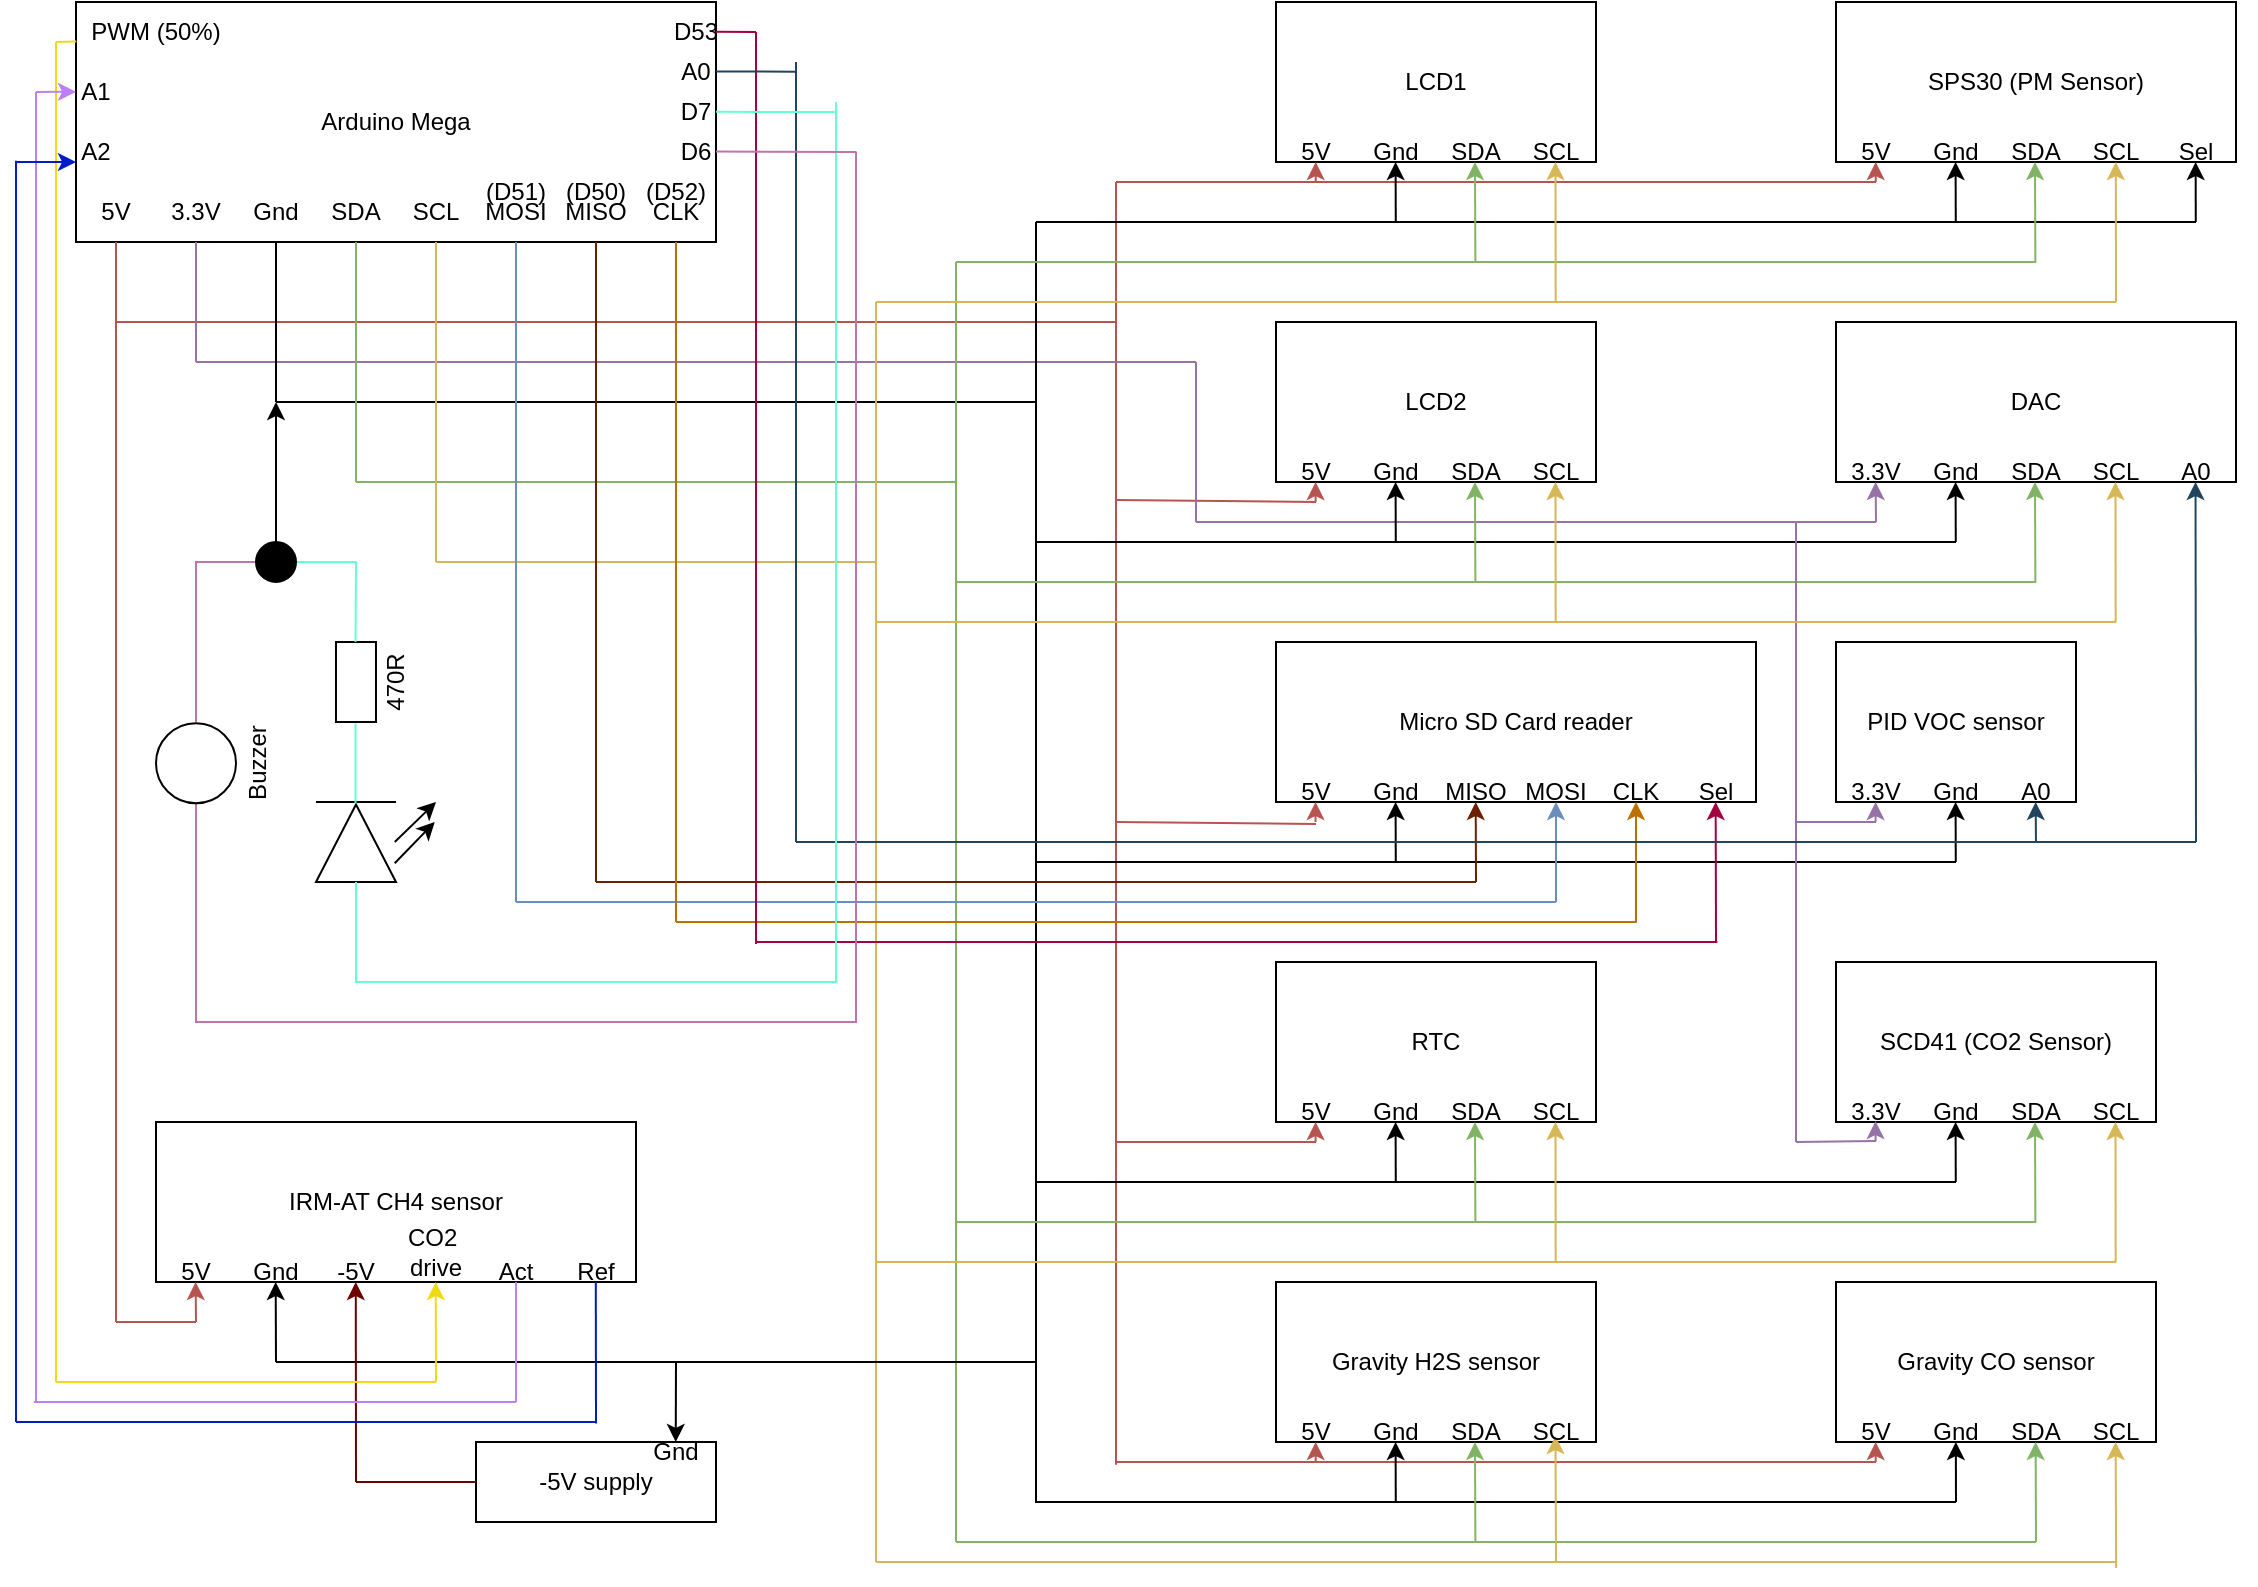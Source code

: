 <mxfile version="24.8.6">
  <diagram name="Page-1" id="-qjZHfZMnCRvgiAYc-aO">
    <mxGraphModel dx="1985" dy="1050" grid="1" gridSize="10" guides="1" tooltips="1" connect="1" arrows="1" fold="1" page="1" pageScale="1" pageWidth="1169" pageHeight="827" math="0" shadow="0">
      <root>
        <mxCell id="0" />
        <mxCell id="1" parent="0" />
        <mxCell id="gRiZysT--JvQKF4aJ3n7-1" value="Arduino Mega" style="rounded=0;whiteSpace=wrap;html=1;" parent="1" vertex="1">
          <mxGeometry x="40" y="40" width="320" height="120" as="geometry" />
        </mxCell>
        <mxCell id="gRiZysT--JvQKF4aJ3n7-2" value="5V" style="text;html=1;align=center;verticalAlign=middle;whiteSpace=wrap;rounded=0;" parent="1" vertex="1">
          <mxGeometry x="30" y="130" width="60" height="30" as="geometry" />
        </mxCell>
        <mxCell id="gRiZysT--JvQKF4aJ3n7-3" value="3.3V" style="text;html=1;align=center;verticalAlign=middle;whiteSpace=wrap;rounded=0;" parent="1" vertex="1">
          <mxGeometry x="70" y="130" width="60" height="30" as="geometry" />
        </mxCell>
        <mxCell id="gRiZysT--JvQKF4aJ3n7-4" value="Gnd" style="text;html=1;align=center;verticalAlign=middle;whiteSpace=wrap;rounded=0;" parent="1" vertex="1">
          <mxGeometry x="110" y="130" width="60" height="30" as="geometry" />
        </mxCell>
        <mxCell id="gRiZysT--JvQKF4aJ3n7-5" value="SDA" style="text;html=1;align=center;verticalAlign=middle;whiteSpace=wrap;rounded=0;" parent="1" vertex="1">
          <mxGeometry x="150" y="130" width="60" height="30" as="geometry" />
        </mxCell>
        <mxCell id="gRiZysT--JvQKF4aJ3n7-6" value="SCL" style="text;html=1;align=center;verticalAlign=middle;whiteSpace=wrap;rounded=0;" parent="1" vertex="1">
          <mxGeometry x="190" y="130" width="60" height="30" as="geometry" />
        </mxCell>
        <mxCell id="gRiZysT--JvQKF4aJ3n7-7" value="MOSI" style="text;html=1;align=center;verticalAlign=middle;whiteSpace=wrap;rounded=0;" parent="1" vertex="1">
          <mxGeometry x="230" y="130" width="60" height="30" as="geometry" />
        </mxCell>
        <mxCell id="gRiZysT--JvQKF4aJ3n7-8" value="MISO" style="text;html=1;align=center;verticalAlign=middle;whiteSpace=wrap;rounded=0;" parent="1" vertex="1">
          <mxGeometry x="270" y="130" width="60" height="30" as="geometry" />
        </mxCell>
        <mxCell id="gRiZysT--JvQKF4aJ3n7-9" value="CLK" style="text;html=1;align=center;verticalAlign=middle;whiteSpace=wrap;rounded=0;" parent="1" vertex="1">
          <mxGeometry x="310" y="130" width="60" height="30" as="geometry" />
        </mxCell>
        <mxCell id="gRiZysT--JvQKF4aJ3n7-10" value="D53" style="text;html=1;align=center;verticalAlign=middle;whiteSpace=wrap;rounded=0;" parent="1" vertex="1">
          <mxGeometry x="320" y="40" width="60" height="30" as="geometry" />
        </mxCell>
        <mxCell id="gRiZysT--JvQKF4aJ3n7-11" value="A0" style="text;html=1;align=center;verticalAlign=middle;whiteSpace=wrap;rounded=0;" parent="1" vertex="1">
          <mxGeometry x="320" y="60" width="60" height="30" as="geometry" />
        </mxCell>
        <mxCell id="gRiZysT--JvQKF4aJ3n7-12" value="SPS30 (PM Sensor)" style="rounded=0;whiteSpace=wrap;html=1;" parent="1" vertex="1">
          <mxGeometry x="920" y="40" width="200" height="80" as="geometry" />
        </mxCell>
        <mxCell id="gRiZysT--JvQKF4aJ3n7-13" value="LCD1" style="rounded=0;whiteSpace=wrap;html=1;" parent="1" vertex="1">
          <mxGeometry x="640" y="40" width="160" height="80" as="geometry" />
        </mxCell>
        <mxCell id="gRiZysT--JvQKF4aJ3n7-14" value="LCD2" style="rounded=0;whiteSpace=wrap;html=1;" parent="1" vertex="1">
          <mxGeometry x="640" y="200" width="160" height="80" as="geometry" />
        </mxCell>
        <mxCell id="gRiZysT--JvQKF4aJ3n7-15" value="SCD41 (CO2 Sensor)" style="rounded=0;whiteSpace=wrap;html=1;" parent="1" vertex="1">
          <mxGeometry x="920" y="520" width="160" height="80" as="geometry" />
        </mxCell>
        <mxCell id="gRiZysT--JvQKF4aJ3n7-16" value="RTC" style="rounded=0;whiteSpace=wrap;html=1;" parent="1" vertex="1">
          <mxGeometry x="640" y="520" width="160" height="80" as="geometry" />
        </mxCell>
        <mxCell id="gRiZysT--JvQKF4aJ3n7-17" value="DAC" style="rounded=0;whiteSpace=wrap;html=1;" parent="1" vertex="1">
          <mxGeometry x="920" y="200" width="200" height="80" as="geometry" />
        </mxCell>
        <mxCell id="gRiZysT--JvQKF4aJ3n7-18" value="PID VOC sensor" style="rounded=0;whiteSpace=wrap;html=1;" parent="1" vertex="1">
          <mxGeometry x="920" y="360" width="120" height="80" as="geometry" />
        </mxCell>
        <mxCell id="gRiZysT--JvQKF4aJ3n7-19" value="Gravity CO sensor" style="rounded=0;whiteSpace=wrap;html=1;" parent="1" vertex="1">
          <mxGeometry x="920" y="680" width="160" height="80" as="geometry" />
        </mxCell>
        <mxCell id="gRiZysT--JvQKF4aJ3n7-20" value="Gravity H2S sensor" style="rounded=0;whiteSpace=wrap;html=1;" parent="1" vertex="1">
          <mxGeometry x="640" y="680" width="160" height="80" as="geometry" />
        </mxCell>
        <mxCell id="gRiZysT--JvQKF4aJ3n7-21" value="Micro SD Card reader" style="rounded=0;whiteSpace=wrap;html=1;" parent="1" vertex="1">
          <mxGeometry x="640" y="360" width="240" height="80" as="geometry" />
        </mxCell>
        <mxCell id="gRiZysT--JvQKF4aJ3n7-22" value="5V" style="text;html=1;align=center;verticalAlign=middle;whiteSpace=wrap;rounded=0;" parent="1" vertex="1">
          <mxGeometry x="630" y="100" width="60" height="30" as="geometry" />
        </mxCell>
        <mxCell id="gRiZysT--JvQKF4aJ3n7-23" value="Gnd" style="text;html=1;align=center;verticalAlign=middle;whiteSpace=wrap;rounded=0;" parent="1" vertex="1">
          <mxGeometry x="670" y="100" width="60" height="30" as="geometry" />
        </mxCell>
        <mxCell id="gRiZysT--JvQKF4aJ3n7-24" value="SDA" style="text;html=1;align=center;verticalAlign=middle;whiteSpace=wrap;rounded=0;" parent="1" vertex="1">
          <mxGeometry x="710" y="100" width="60" height="30" as="geometry" />
        </mxCell>
        <mxCell id="gRiZysT--JvQKF4aJ3n7-25" value="SCL" style="text;html=1;align=center;verticalAlign=middle;whiteSpace=wrap;rounded=0;" parent="1" vertex="1">
          <mxGeometry x="750" y="100" width="60" height="30" as="geometry" />
        </mxCell>
        <mxCell id="gRiZysT--JvQKF4aJ3n7-26" value="5V" style="text;html=1;align=center;verticalAlign=middle;whiteSpace=wrap;rounded=0;" parent="1" vertex="1">
          <mxGeometry x="630" y="260" width="60" height="30" as="geometry" />
        </mxCell>
        <mxCell id="gRiZysT--JvQKF4aJ3n7-27" value="Gnd" style="text;html=1;align=center;verticalAlign=middle;whiteSpace=wrap;rounded=0;" parent="1" vertex="1">
          <mxGeometry x="670" y="260" width="60" height="30" as="geometry" />
        </mxCell>
        <mxCell id="gRiZysT--JvQKF4aJ3n7-28" value="SDA" style="text;html=1;align=center;verticalAlign=middle;whiteSpace=wrap;rounded=0;" parent="1" vertex="1">
          <mxGeometry x="710" y="260" width="60" height="30" as="geometry" />
        </mxCell>
        <mxCell id="gRiZysT--JvQKF4aJ3n7-29" value="SCL" style="text;html=1;align=center;verticalAlign=middle;whiteSpace=wrap;rounded=0;" parent="1" vertex="1">
          <mxGeometry x="750" y="260" width="60" height="30" as="geometry" />
        </mxCell>
        <mxCell id="gRiZysT--JvQKF4aJ3n7-30" value="5V" style="text;html=1;align=center;verticalAlign=middle;whiteSpace=wrap;rounded=0;" parent="1" vertex="1">
          <mxGeometry x="630" y="420" width="60" height="30" as="geometry" />
        </mxCell>
        <mxCell id="gRiZysT--JvQKF4aJ3n7-31" value="Gnd" style="text;html=1;align=center;verticalAlign=middle;whiteSpace=wrap;rounded=0;" parent="1" vertex="1">
          <mxGeometry x="670" y="420" width="60" height="30" as="geometry" />
        </mxCell>
        <mxCell id="gRiZysT--JvQKF4aJ3n7-34" value="5V" style="text;html=1;align=center;verticalAlign=middle;whiteSpace=wrap;rounded=0;" parent="1" vertex="1">
          <mxGeometry x="630" y="580" width="60" height="30" as="geometry" />
        </mxCell>
        <mxCell id="gRiZysT--JvQKF4aJ3n7-35" value="Gnd" style="text;html=1;align=center;verticalAlign=middle;whiteSpace=wrap;rounded=0;" parent="1" vertex="1">
          <mxGeometry x="670" y="580" width="60" height="30" as="geometry" />
        </mxCell>
        <mxCell id="gRiZysT--JvQKF4aJ3n7-36" value="SDA" style="text;html=1;align=center;verticalAlign=middle;whiteSpace=wrap;rounded=0;" parent="1" vertex="1">
          <mxGeometry x="710" y="580" width="60" height="30" as="geometry" />
        </mxCell>
        <mxCell id="gRiZysT--JvQKF4aJ3n7-37" value="SCL" style="text;html=1;align=center;verticalAlign=middle;whiteSpace=wrap;rounded=0;" parent="1" vertex="1">
          <mxGeometry x="750" y="580" width="60" height="30" as="geometry" />
        </mxCell>
        <mxCell id="gRiZysT--JvQKF4aJ3n7-38" value="5V" style="text;html=1;align=center;verticalAlign=middle;whiteSpace=wrap;rounded=0;" parent="1" vertex="1">
          <mxGeometry x="630" y="740" width="60" height="30" as="geometry" />
        </mxCell>
        <mxCell id="gRiZysT--JvQKF4aJ3n7-39" value="Gnd" style="text;html=1;align=center;verticalAlign=middle;whiteSpace=wrap;rounded=0;" parent="1" vertex="1">
          <mxGeometry x="670" y="740" width="60" height="30" as="geometry" />
        </mxCell>
        <mxCell id="gRiZysT--JvQKF4aJ3n7-40" value="MISO" style="text;html=1;align=center;verticalAlign=middle;whiteSpace=wrap;rounded=0;" parent="1" vertex="1">
          <mxGeometry x="710" y="420" width="60" height="30" as="geometry" />
        </mxCell>
        <mxCell id="gRiZysT--JvQKF4aJ3n7-41" value="MOSI" style="text;html=1;align=center;verticalAlign=middle;whiteSpace=wrap;rounded=0;" parent="1" vertex="1">
          <mxGeometry x="750" y="420" width="60" height="30" as="geometry" />
        </mxCell>
        <mxCell id="gRiZysT--JvQKF4aJ3n7-42" value="5V" style="text;html=1;align=center;verticalAlign=middle;whiteSpace=wrap;rounded=0;" parent="1" vertex="1">
          <mxGeometry x="910" y="740" width="60" height="30" as="geometry" />
        </mxCell>
        <mxCell id="gRiZysT--JvQKF4aJ3n7-43" value="Gnd" style="text;html=1;align=center;verticalAlign=middle;whiteSpace=wrap;rounded=0;" parent="1" vertex="1">
          <mxGeometry x="950" y="740" width="60" height="30" as="geometry" />
        </mxCell>
        <mxCell id="gRiZysT--JvQKF4aJ3n7-44" value="SDA" style="text;html=1;align=center;verticalAlign=middle;whiteSpace=wrap;rounded=0;" parent="1" vertex="1">
          <mxGeometry x="990" y="740" width="60" height="30" as="geometry" />
        </mxCell>
        <mxCell id="gRiZysT--JvQKF4aJ3n7-45" value="SCL" style="text;html=1;align=center;verticalAlign=middle;whiteSpace=wrap;rounded=0;" parent="1" vertex="1">
          <mxGeometry x="1030" y="740" width="60" height="30" as="geometry" />
        </mxCell>
        <mxCell id="gRiZysT--JvQKF4aJ3n7-46" value="3.3V" style="text;html=1;align=center;verticalAlign=middle;whiteSpace=wrap;rounded=0;" parent="1" vertex="1">
          <mxGeometry x="910" y="580" width="60" height="30" as="geometry" />
        </mxCell>
        <mxCell id="gRiZysT--JvQKF4aJ3n7-47" value="Gnd" style="text;html=1;align=center;verticalAlign=middle;whiteSpace=wrap;rounded=0;" parent="1" vertex="1">
          <mxGeometry x="950" y="580" width="60" height="30" as="geometry" />
        </mxCell>
        <mxCell id="gRiZysT--JvQKF4aJ3n7-48" value="SDA" style="text;html=1;align=center;verticalAlign=middle;whiteSpace=wrap;rounded=0;" parent="1" vertex="1">
          <mxGeometry x="990" y="580" width="60" height="30" as="geometry" />
        </mxCell>
        <mxCell id="gRiZysT--JvQKF4aJ3n7-49" value="SCL" style="text;html=1;align=center;verticalAlign=middle;whiteSpace=wrap;rounded=0;" parent="1" vertex="1">
          <mxGeometry x="1030" y="580" width="60" height="30" as="geometry" />
        </mxCell>
        <mxCell id="gRiZysT--JvQKF4aJ3n7-50" value="3.3V" style="text;html=1;align=center;verticalAlign=middle;whiteSpace=wrap;rounded=0;" parent="1" vertex="1">
          <mxGeometry x="910" y="260" width="60" height="30" as="geometry" />
        </mxCell>
        <mxCell id="gRiZysT--JvQKF4aJ3n7-51" value="Gnd" style="text;html=1;align=center;verticalAlign=middle;whiteSpace=wrap;rounded=0;" parent="1" vertex="1">
          <mxGeometry x="950" y="260" width="60" height="30" as="geometry" />
        </mxCell>
        <mxCell id="gRiZysT--JvQKF4aJ3n7-52" value="SDA" style="text;html=1;align=center;verticalAlign=middle;whiteSpace=wrap;rounded=0;" parent="1" vertex="1">
          <mxGeometry x="990" y="260" width="60" height="30" as="geometry" />
        </mxCell>
        <mxCell id="gRiZysT--JvQKF4aJ3n7-53" value="SCL" style="text;html=1;align=center;verticalAlign=middle;whiteSpace=wrap;rounded=0;" parent="1" vertex="1">
          <mxGeometry x="1030" y="260" width="60" height="30" as="geometry" />
        </mxCell>
        <mxCell id="gRiZysT--JvQKF4aJ3n7-54" value="5V" style="text;html=1;align=center;verticalAlign=middle;whiteSpace=wrap;rounded=0;" parent="1" vertex="1">
          <mxGeometry x="910" y="100" width="60" height="30" as="geometry" />
        </mxCell>
        <mxCell id="gRiZysT--JvQKF4aJ3n7-55" value="Gnd" style="text;html=1;align=center;verticalAlign=middle;whiteSpace=wrap;rounded=0;" parent="1" vertex="1">
          <mxGeometry x="950" y="100" width="60" height="30" as="geometry" />
        </mxCell>
        <mxCell id="gRiZysT--JvQKF4aJ3n7-56" value="SDA" style="text;html=1;align=center;verticalAlign=middle;whiteSpace=wrap;rounded=0;" parent="1" vertex="1">
          <mxGeometry x="990" y="100" width="60" height="30" as="geometry" />
        </mxCell>
        <mxCell id="gRiZysT--JvQKF4aJ3n7-57" value="SCL" style="text;html=1;align=center;verticalAlign=middle;whiteSpace=wrap;rounded=0;" parent="1" vertex="1">
          <mxGeometry x="1030" y="100" width="60" height="30" as="geometry" />
        </mxCell>
        <mxCell id="gRiZysT--JvQKF4aJ3n7-58" value="A0" style="text;html=1;align=center;verticalAlign=middle;whiteSpace=wrap;rounded=0;" parent="1" vertex="1">
          <mxGeometry x="1070" y="260" width="60" height="30" as="geometry" />
        </mxCell>
        <mxCell id="gRiZysT--JvQKF4aJ3n7-59" value="3.3V&lt;span style=&quot;color: rgba(0, 0, 0, 0); font-family: monospace; font-size: 0px; text-align: start; text-wrap-mode: nowrap;&quot;&gt;%3CmxGraphModel%3E%3Croot%3E%3CmxCell%20id%3D%220%22%2F%3E%3CmxCell%20id%3D%221%22%20parent%3D%220%22%2F%3E%3CmxCell%20id%3D%222%22%20value%3D%22A0%22%20style%3D%22text%3Bhtml%3D1%3Balign%3Dcenter%3BverticalAlign%3Dmiddle%3BwhiteSpace%3Dwrap%3Brounded%3D0%3B%22%20vertex%3D%221%22%20parent%3D%221%22%3E%3CmxGeometry%20x%3D%22320%22%20y%3D%2280%22%20width%3D%2260%22%20height%3D%2230%22%20as%3D%22geometry%22%2F%3E%3C%2FmxCell%3E%3C%2Froot%3E%3C%2FmxGraphModel%3E&lt;/span&gt;" style="text;html=1;align=center;verticalAlign=middle;whiteSpace=wrap;rounded=0;" parent="1" vertex="1">
          <mxGeometry x="910" y="420" width="60" height="30" as="geometry" />
        </mxCell>
        <mxCell id="gRiZysT--JvQKF4aJ3n7-60" value="Gnd" style="text;html=1;align=center;verticalAlign=middle;whiteSpace=wrap;rounded=0;" parent="1" vertex="1">
          <mxGeometry x="950" y="420" width="60" height="30" as="geometry" />
        </mxCell>
        <mxCell id="gRiZysT--JvQKF4aJ3n7-61" value="A0" style="text;html=1;align=center;verticalAlign=middle;whiteSpace=wrap;rounded=0;" parent="1" vertex="1">
          <mxGeometry x="990" y="420" width="60" height="30" as="geometry" />
        </mxCell>
        <mxCell id="gRiZysT--JvQKF4aJ3n7-63" value="" style="endArrow=none;html=1;rounded=0;entryX=0.5;entryY=1;entryDx=0;entryDy=0;fillColor=#f8cecc;strokeColor=#b85450;" parent="1" target="gRiZysT--JvQKF4aJ3n7-2" edge="1">
          <mxGeometry width="50" height="50" relative="1" as="geometry">
            <mxPoint x="60" y="700" as="sourcePoint" />
            <mxPoint x="370" y="160" as="targetPoint" />
          </mxGeometry>
        </mxCell>
        <mxCell id="gRiZysT--JvQKF4aJ3n7-64" value="" style="endArrow=none;html=1;rounded=0;fillColor=#f8cecc;strokeColor=#b85450;" parent="1" edge="1">
          <mxGeometry width="50" height="50" relative="1" as="geometry">
            <mxPoint x="60" y="200" as="sourcePoint" />
            <mxPoint x="560" y="200" as="targetPoint" />
          </mxGeometry>
        </mxCell>
        <mxCell id="gRiZysT--JvQKF4aJ3n7-67" value="" style="endArrow=none;html=1;rounded=0;fillColor=#f8cecc;strokeColor=#b85450;" parent="1" edge="1">
          <mxGeometry width="50" height="50" relative="1" as="geometry">
            <mxPoint x="560" y="771.333" as="sourcePoint" />
            <mxPoint x="560" y="130" as="targetPoint" />
          </mxGeometry>
        </mxCell>
        <mxCell id="gRiZysT--JvQKF4aJ3n7-68" value="" style="endArrow=none;html=1;rounded=0;entryX=0.5;entryY=1;entryDx=0;entryDy=0;fillColor=#f8cecc;strokeColor=#b85450;" parent="1" target="gRiZysT--JvQKF4aJ3n7-54" edge="1">
          <mxGeometry width="50" height="50" relative="1" as="geometry">
            <mxPoint x="560" y="130" as="sourcePoint" />
            <mxPoint x="820" y="50" as="targetPoint" />
          </mxGeometry>
        </mxCell>
        <mxCell id="gRiZysT--JvQKF4aJ3n7-69" value="" style="endArrow=classic;html=1;rounded=0;fillColor=#f8cecc;strokeColor=#b85450;" parent="1" edge="1">
          <mxGeometry width="50" height="50" relative="1" as="geometry">
            <mxPoint x="659.86" y="130" as="sourcePoint" />
            <mxPoint x="659.86" y="120" as="targetPoint" />
          </mxGeometry>
        </mxCell>
        <mxCell id="gRiZysT--JvQKF4aJ3n7-70" value="" style="endArrow=classic;html=1;rounded=0;fillColor=#f8cecc;strokeColor=#b85450;" parent="1" edge="1">
          <mxGeometry width="50" height="50" relative="1" as="geometry">
            <mxPoint x="939.86" y="130" as="sourcePoint" />
            <mxPoint x="939.86" y="120" as="targetPoint" />
          </mxGeometry>
        </mxCell>
        <mxCell id="gRiZysT--JvQKF4aJ3n7-71" value="" style="endArrow=none;html=1;rounded=0;entryX=0.5;entryY=1;entryDx=0;entryDy=0;fillColor=#f8cecc;strokeColor=#b85450;" parent="1" target="gRiZysT--JvQKF4aJ3n7-26" edge="1">
          <mxGeometry width="50" height="50" relative="1" as="geometry">
            <mxPoint x="560" y="289" as="sourcePoint" />
            <mxPoint x="940" y="289" as="targetPoint" />
          </mxGeometry>
        </mxCell>
        <mxCell id="gRiZysT--JvQKF4aJ3n7-73" value="" style="endArrow=none;html=1;rounded=0;fillColor=#f8cecc;strokeColor=#b85450;" parent="1" edge="1">
          <mxGeometry width="50" height="50" relative="1" as="geometry">
            <mxPoint x="560" y="610" as="sourcePoint" />
            <mxPoint x="660" y="610" as="targetPoint" />
          </mxGeometry>
        </mxCell>
        <mxCell id="gRiZysT--JvQKF4aJ3n7-74" value="" style="endArrow=none;html=1;rounded=0;entryX=0.5;entryY=1;entryDx=0;entryDy=0;fillColor=#f8cecc;strokeColor=#b85450;" parent="1" edge="1">
          <mxGeometry width="50" height="50" relative="1" as="geometry">
            <mxPoint x="560" y="770" as="sourcePoint" />
            <mxPoint x="940" y="770" as="targetPoint" />
          </mxGeometry>
        </mxCell>
        <mxCell id="gRiZysT--JvQKF4aJ3n7-75" value="" style="endArrow=classic;html=1;rounded=0;fillColor=#f8cecc;strokeColor=#b85450;" parent="1" edge="1">
          <mxGeometry width="50" height="50" relative="1" as="geometry">
            <mxPoint x="659.8" y="290" as="sourcePoint" />
            <mxPoint x="659.8" y="280" as="targetPoint" />
          </mxGeometry>
        </mxCell>
        <mxCell id="gRiZysT--JvQKF4aJ3n7-78" value="" style="endArrow=classic;html=1;rounded=0;fillColor=#f8cecc;strokeColor=#b85450;" parent="1" edge="1">
          <mxGeometry width="50" height="50" relative="1" as="geometry">
            <mxPoint x="659.8" y="610" as="sourcePoint" />
            <mxPoint x="659.8" y="600" as="targetPoint" />
          </mxGeometry>
        </mxCell>
        <mxCell id="gRiZysT--JvQKF4aJ3n7-79" value="" style="endArrow=classic;html=1;rounded=0;fillColor=#f8cecc;strokeColor=#b85450;" parent="1" edge="1">
          <mxGeometry width="50" height="50" relative="1" as="geometry">
            <mxPoint x="659.83" y="770" as="sourcePoint" />
            <mxPoint x="659.83" y="760" as="targetPoint" />
          </mxGeometry>
        </mxCell>
        <mxCell id="gRiZysT--JvQKF4aJ3n7-80" value="" style="endArrow=classic;html=1;rounded=0;fillColor=#f8cecc;strokeColor=#b85450;" parent="1" edge="1">
          <mxGeometry width="50" height="50" relative="1" as="geometry">
            <mxPoint x="939.83" y="770" as="sourcePoint" />
            <mxPoint x="939.83" y="760" as="targetPoint" />
          </mxGeometry>
        </mxCell>
        <mxCell id="gRiZysT--JvQKF4aJ3n7-81" value="" style="endArrow=none;html=1;rounded=0;entryX=0.5;entryY=1;entryDx=0;entryDy=0;fillColor=#e1d5e7;strokeColor=#9673a6;" parent="1" target="gRiZysT--JvQKF4aJ3n7-3" edge="1">
          <mxGeometry width="50" height="50" relative="1" as="geometry">
            <mxPoint x="100" y="220" as="sourcePoint" />
            <mxPoint x="260" y="130" as="targetPoint" />
          </mxGeometry>
        </mxCell>
        <mxCell id="gRiZysT--JvQKF4aJ3n7-82" value="" style="endArrow=none;html=1;rounded=0;fillColor=#e1d5e7;strokeColor=#9673a6;" parent="1" edge="1">
          <mxGeometry width="50" height="50" relative="1" as="geometry">
            <mxPoint x="100" y="220" as="sourcePoint" />
            <mxPoint x="600" y="220" as="targetPoint" />
          </mxGeometry>
        </mxCell>
        <mxCell id="gRiZysT--JvQKF4aJ3n7-83" value="" style="endArrow=none;html=1;rounded=0;fillColor=#e1d5e7;strokeColor=#9673a6;" parent="1" edge="1">
          <mxGeometry width="50" height="50" relative="1" as="geometry">
            <mxPoint x="600" y="300" as="sourcePoint" />
            <mxPoint x="600" y="220" as="targetPoint" />
          </mxGeometry>
        </mxCell>
        <mxCell id="gRiZysT--JvQKF4aJ3n7-84" value="" style="endArrow=none;html=1;rounded=0;entryX=0.5;entryY=1;entryDx=0;entryDy=0;fillColor=#e1d5e7;strokeColor=#9673a6;" parent="1" edge="1">
          <mxGeometry width="50" height="50" relative="1" as="geometry">
            <mxPoint x="600" y="300" as="sourcePoint" />
            <mxPoint x="940" y="300" as="targetPoint" />
          </mxGeometry>
        </mxCell>
        <mxCell id="gRiZysT--JvQKF4aJ3n7-85" value="" style="endArrow=none;html=1;rounded=0;entryX=0.5;entryY=1;entryDx=0;entryDy=0;fillColor=#e1d5e7;strokeColor=#9673a6;" parent="1" edge="1">
          <mxGeometry width="50" height="50" relative="1" as="geometry">
            <mxPoint x="900" y="450" as="sourcePoint" />
            <mxPoint x="940" y="450" as="targetPoint" />
          </mxGeometry>
        </mxCell>
        <mxCell id="gRiZysT--JvQKF4aJ3n7-86" value="" style="endArrow=classic;html=1;rounded=0;fillColor=#e1d5e7;strokeColor=#9673a6;" parent="1" edge="1">
          <mxGeometry width="50" height="50" relative="1" as="geometry">
            <mxPoint x="940" y="300" as="sourcePoint" />
            <mxPoint x="939.8" y="280" as="targetPoint" />
          </mxGeometry>
        </mxCell>
        <mxCell id="gRiZysT--JvQKF4aJ3n7-87" value="" style="endArrow=classic;html=1;rounded=0;fillColor=#e1d5e7;strokeColor=#9673a6;" parent="1" edge="1">
          <mxGeometry width="50" height="50" relative="1" as="geometry">
            <mxPoint x="939.79" y="450" as="sourcePoint" />
            <mxPoint x="939.79" y="440" as="targetPoint" />
          </mxGeometry>
        </mxCell>
        <mxCell id="gRiZysT--JvQKF4aJ3n7-89" value="" style="endArrow=none;html=1;rounded=0;entryX=0.5;entryY=1;entryDx=0;entryDy=0;" parent="1" target="gRiZysT--JvQKF4aJ3n7-4" edge="1">
          <mxGeometry width="50" height="50" relative="1" as="geometry">
            <mxPoint x="140" y="240" as="sourcePoint" />
            <mxPoint x="210" y="150" as="targetPoint" />
          </mxGeometry>
        </mxCell>
        <mxCell id="gRiZysT--JvQKF4aJ3n7-90" value="" style="endArrow=none;html=1;rounded=0;" parent="1" edge="1">
          <mxGeometry width="50" height="50" relative="1" as="geometry">
            <mxPoint x="140" y="240" as="sourcePoint" />
            <mxPoint x="520" y="240" as="targetPoint" />
          </mxGeometry>
        </mxCell>
        <mxCell id="gRiZysT--JvQKF4aJ3n7-91" value="" style="endArrow=none;html=1;rounded=0;" parent="1" edge="1">
          <mxGeometry width="50" height="50" relative="1" as="geometry">
            <mxPoint x="520" y="790.513" as="sourcePoint" />
            <mxPoint x="520" y="150" as="targetPoint" />
          </mxGeometry>
        </mxCell>
        <mxCell id="gRiZysT--JvQKF4aJ3n7-92" value="" style="endArrow=none;html=1;rounded=0;" parent="1" edge="1">
          <mxGeometry width="50" height="50" relative="1" as="geometry">
            <mxPoint x="520" y="150" as="sourcePoint" />
            <mxPoint x="1100" y="150" as="targetPoint" />
          </mxGeometry>
        </mxCell>
        <mxCell id="gRiZysT--JvQKF4aJ3n7-93" value="" style="endArrow=none;html=1;rounded=0;" parent="1" edge="1">
          <mxGeometry width="50" height="50" relative="1" as="geometry">
            <mxPoint x="520" y="310" as="sourcePoint" />
            <mxPoint x="980" y="310" as="targetPoint" />
          </mxGeometry>
        </mxCell>
        <mxCell id="gRiZysT--JvQKF4aJ3n7-94" value="" style="endArrow=none;html=1;rounded=0;" parent="1" edge="1">
          <mxGeometry width="50" height="50" relative="1" as="geometry">
            <mxPoint x="520" y="470" as="sourcePoint" />
            <mxPoint x="980" y="470" as="targetPoint" />
          </mxGeometry>
        </mxCell>
        <mxCell id="gRiZysT--JvQKF4aJ3n7-95" value="" style="endArrow=none;html=1;rounded=0;" parent="1" edge="1">
          <mxGeometry width="50" height="50" relative="1" as="geometry">
            <mxPoint x="520" y="630" as="sourcePoint" />
            <mxPoint x="980" y="630" as="targetPoint" />
          </mxGeometry>
        </mxCell>
        <mxCell id="gRiZysT--JvQKF4aJ3n7-96" value="" style="endArrow=none;html=1;rounded=0;" parent="1" edge="1">
          <mxGeometry width="50" height="50" relative="1" as="geometry">
            <mxPoint x="520" y="790" as="sourcePoint" />
            <mxPoint x="980" y="790" as="targetPoint" />
          </mxGeometry>
        </mxCell>
        <mxCell id="gRiZysT--JvQKF4aJ3n7-98" value="" style="endArrow=classic;html=1;rounded=0;" parent="1" edge="1">
          <mxGeometry width="50" height="50" relative="1" as="geometry">
            <mxPoint x="980" y="790" as="sourcePoint" />
            <mxPoint x="979.92" y="760" as="targetPoint" />
          </mxGeometry>
        </mxCell>
        <mxCell id="gRiZysT--JvQKF4aJ3n7-99" value="" style="endArrow=classic;html=1;rounded=0;" parent="1" edge="1">
          <mxGeometry width="50" height="50" relative="1" as="geometry">
            <mxPoint x="699.88" y="790" as="sourcePoint" />
            <mxPoint x="699.8" y="760" as="targetPoint" />
          </mxGeometry>
        </mxCell>
        <mxCell id="gRiZysT--JvQKF4aJ3n7-100" value="" style="endArrow=classic;html=1;rounded=0;" parent="1" edge="1">
          <mxGeometry width="50" height="50" relative="1" as="geometry">
            <mxPoint x="699.88" y="630" as="sourcePoint" />
            <mxPoint x="699.8" y="600" as="targetPoint" />
          </mxGeometry>
        </mxCell>
        <mxCell id="gRiZysT--JvQKF4aJ3n7-101" value="" style="endArrow=classic;html=1;rounded=0;" parent="1" edge="1">
          <mxGeometry width="50" height="50" relative="1" as="geometry">
            <mxPoint x="979.88" y="630" as="sourcePoint" />
            <mxPoint x="979.8" y="600" as="targetPoint" />
          </mxGeometry>
        </mxCell>
        <mxCell id="gRiZysT--JvQKF4aJ3n7-102" value="" style="endArrow=classic;html=1;rounded=0;" parent="1" edge="1">
          <mxGeometry width="50" height="50" relative="1" as="geometry">
            <mxPoint x="979.88" y="470" as="sourcePoint" />
            <mxPoint x="979.8" y="440" as="targetPoint" />
          </mxGeometry>
        </mxCell>
        <mxCell id="gRiZysT--JvQKF4aJ3n7-103" value="" style="endArrow=classic;html=1;rounded=0;" parent="1" edge="1">
          <mxGeometry width="50" height="50" relative="1" as="geometry">
            <mxPoint x="699.88" y="470" as="sourcePoint" />
            <mxPoint x="699.8" y="440" as="targetPoint" />
          </mxGeometry>
        </mxCell>
        <mxCell id="gRiZysT--JvQKF4aJ3n7-104" value="" style="endArrow=classic;html=1;rounded=0;" parent="1" edge="1">
          <mxGeometry width="50" height="50" relative="1" as="geometry">
            <mxPoint x="699.88" y="310" as="sourcePoint" />
            <mxPoint x="699.8" y="280" as="targetPoint" />
          </mxGeometry>
        </mxCell>
        <mxCell id="gRiZysT--JvQKF4aJ3n7-105" value="" style="endArrow=classic;html=1;rounded=0;" parent="1" edge="1">
          <mxGeometry width="50" height="50" relative="1" as="geometry">
            <mxPoint x="979.88" y="310" as="sourcePoint" />
            <mxPoint x="979.8" y="280" as="targetPoint" />
          </mxGeometry>
        </mxCell>
        <mxCell id="gRiZysT--JvQKF4aJ3n7-106" value="" style="endArrow=classic;html=1;rounded=0;" parent="1" edge="1">
          <mxGeometry width="50" height="50" relative="1" as="geometry">
            <mxPoint x="979.88" y="150" as="sourcePoint" />
            <mxPoint x="979.8" y="120" as="targetPoint" />
          </mxGeometry>
        </mxCell>
        <mxCell id="gRiZysT--JvQKF4aJ3n7-107" value="" style="endArrow=classic;html=1;rounded=0;" parent="1" edge="1">
          <mxGeometry width="50" height="50" relative="1" as="geometry">
            <mxPoint x="699.88" y="150" as="sourcePoint" />
            <mxPoint x="699.8" y="120" as="targetPoint" />
          </mxGeometry>
        </mxCell>
        <mxCell id="gRiZysT--JvQKF4aJ3n7-108" value="Sel" style="text;html=1;align=center;verticalAlign=middle;whiteSpace=wrap;rounded=0;" parent="1" vertex="1">
          <mxGeometry x="830" y="420" width="60" height="30" as="geometry" />
        </mxCell>
        <mxCell id="gRiZysT--JvQKF4aJ3n7-109" value="" style="endArrow=none;html=1;rounded=0;entryX=0.5;entryY=1;entryDx=0;entryDy=0;fillColor=#d5e8d4;strokeColor=#82b366;" parent="1" target="gRiZysT--JvQKF4aJ3n7-5" edge="1">
          <mxGeometry width="50" height="50" relative="1" as="geometry">
            <mxPoint x="180" y="280" as="sourcePoint" />
            <mxPoint x="280" y="190" as="targetPoint" />
          </mxGeometry>
        </mxCell>
        <mxCell id="gRiZysT--JvQKF4aJ3n7-110" value="" style="endArrow=none;html=1;rounded=0;fillColor=#d5e8d4;strokeColor=#82b366;" parent="1" edge="1">
          <mxGeometry width="50" height="50" relative="1" as="geometry">
            <mxPoint x="180" y="280" as="sourcePoint" />
            <mxPoint x="480" y="280" as="targetPoint" />
          </mxGeometry>
        </mxCell>
        <mxCell id="gRiZysT--JvQKF4aJ3n7-111" value="" style="endArrow=none;html=1;rounded=0;fillColor=#d5e8d4;strokeColor=#82b366;" parent="1" edge="1">
          <mxGeometry width="50" height="50" relative="1" as="geometry">
            <mxPoint x="480" y="810" as="sourcePoint" />
            <mxPoint x="480" y="170" as="targetPoint" />
          </mxGeometry>
        </mxCell>
        <mxCell id="gRiZysT--JvQKF4aJ3n7-112" value="" style="endArrow=none;html=1;rounded=0;fillColor=#d5e8d4;strokeColor=#82b366;" parent="1" edge="1">
          <mxGeometry width="50" height="50" relative="1" as="geometry">
            <mxPoint x="480" y="170" as="sourcePoint" />
            <mxPoint x="1020" y="170" as="targetPoint" />
          </mxGeometry>
        </mxCell>
        <mxCell id="gRiZysT--JvQKF4aJ3n7-113" value="" style="endArrow=none;html=1;rounded=0;fillColor=#d5e8d4;strokeColor=#82b366;" parent="1" edge="1">
          <mxGeometry width="50" height="50" relative="1" as="geometry">
            <mxPoint x="480" y="330" as="sourcePoint" />
            <mxPoint x="1020" y="330" as="targetPoint" />
          </mxGeometry>
        </mxCell>
        <mxCell id="gRiZysT--JvQKF4aJ3n7-116" value="" style="endArrow=none;html=1;rounded=0;fillColor=#d5e8d4;strokeColor=#82b366;" parent="1" edge="1">
          <mxGeometry width="50" height="50" relative="1" as="geometry">
            <mxPoint x="480" y="650" as="sourcePoint" />
            <mxPoint x="1020" y="650" as="targetPoint" />
          </mxGeometry>
        </mxCell>
        <mxCell id="gRiZysT--JvQKF4aJ3n7-117" value="" style="endArrow=none;html=1;rounded=0;fillColor=#d5e8d4;strokeColor=#82b366;" parent="1" edge="1">
          <mxGeometry width="50" height="50" relative="1" as="geometry">
            <mxPoint x="480" y="810" as="sourcePoint" />
            <mxPoint x="1020" y="810" as="targetPoint" />
          </mxGeometry>
        </mxCell>
        <mxCell id="gRiZysT--JvQKF4aJ3n7-118" value="" style="endArrow=classic;html=1;rounded=0;fillColor=#d5e8d4;strokeColor=#82b366;" parent="1" edge="1">
          <mxGeometry width="50" height="50" relative="1" as="geometry">
            <mxPoint x="1020" y="810" as="sourcePoint" />
            <mxPoint x="1019.81" y="760" as="targetPoint" />
          </mxGeometry>
        </mxCell>
        <mxCell id="gRiZysT--JvQKF4aJ3n7-119" value="" style="endArrow=classic;html=1;rounded=0;fillColor=#d5e8d4;strokeColor=#82b366;" parent="1" edge="1">
          <mxGeometry width="50" height="50" relative="1" as="geometry">
            <mxPoint x="739.69" y="810" as="sourcePoint" />
            <mxPoint x="739.5" y="760" as="targetPoint" />
          </mxGeometry>
        </mxCell>
        <mxCell id="gRiZysT--JvQKF4aJ3n7-120" value="" style="endArrow=classic;html=1;rounded=0;fillColor=#d5e8d4;strokeColor=#82b366;" parent="1" edge="1">
          <mxGeometry width="50" height="50" relative="1" as="geometry">
            <mxPoint x="739.69" y="650" as="sourcePoint" />
            <mxPoint x="739.5" y="600" as="targetPoint" />
          </mxGeometry>
        </mxCell>
        <mxCell id="gRiZysT--JvQKF4aJ3n7-121" value="" style="endArrow=classic;html=1;rounded=0;fillColor=#d5e8d4;strokeColor=#82b366;" parent="1" edge="1">
          <mxGeometry width="50" height="50" relative="1" as="geometry">
            <mxPoint x="1019.69" y="650" as="sourcePoint" />
            <mxPoint x="1019.5" y="600" as="targetPoint" />
          </mxGeometry>
        </mxCell>
        <mxCell id="gRiZysT--JvQKF4aJ3n7-122" value="" style="endArrow=classic;html=1;rounded=0;fillColor=#d5e8d4;strokeColor=#82b366;" parent="1" edge="1">
          <mxGeometry width="50" height="50" relative="1" as="geometry">
            <mxPoint x="1019.69" y="330" as="sourcePoint" />
            <mxPoint x="1019.5" y="280" as="targetPoint" />
          </mxGeometry>
        </mxCell>
        <mxCell id="gRiZysT--JvQKF4aJ3n7-123" value="" style="endArrow=classic;html=1;rounded=0;fillColor=#d5e8d4;strokeColor=#82b366;" parent="1" edge="1">
          <mxGeometry width="50" height="50" relative="1" as="geometry">
            <mxPoint x="739.69" y="330" as="sourcePoint" />
            <mxPoint x="739.5" y="280" as="targetPoint" />
          </mxGeometry>
        </mxCell>
        <mxCell id="gRiZysT--JvQKF4aJ3n7-124" value="" style="endArrow=classic;html=1;rounded=0;fillColor=#d5e8d4;strokeColor=#82b366;" parent="1" edge="1">
          <mxGeometry width="50" height="50" relative="1" as="geometry">
            <mxPoint x="1019.69" y="170" as="sourcePoint" />
            <mxPoint x="1019.5" y="120" as="targetPoint" />
          </mxGeometry>
        </mxCell>
        <mxCell id="gRiZysT--JvQKF4aJ3n7-125" value="" style="endArrow=classic;html=1;rounded=0;fillColor=#d5e8d4;strokeColor=#82b366;" parent="1" edge="1">
          <mxGeometry width="50" height="50" relative="1" as="geometry">
            <mxPoint x="739.69" y="170" as="sourcePoint" />
            <mxPoint x="739.5" y="120" as="targetPoint" />
          </mxGeometry>
        </mxCell>
        <mxCell id="gRiZysT--JvQKF4aJ3n7-126" value="" style="endArrow=none;html=1;rounded=0;fillColor=#e1d5e7;strokeColor=#9673a6;" parent="1" edge="1">
          <mxGeometry width="50" height="50" relative="1" as="geometry">
            <mxPoint x="900" y="610" as="sourcePoint" />
            <mxPoint x="900" y="300" as="targetPoint" />
          </mxGeometry>
        </mxCell>
        <mxCell id="gRiZysT--JvQKF4aJ3n7-127" value="" style="endArrow=none;html=1;rounded=0;entryX=0.5;entryY=1;entryDx=0;entryDy=0;fillColor=#e1d5e7;strokeColor=#9673a6;" parent="1" edge="1">
          <mxGeometry width="50" height="50" relative="1" as="geometry">
            <mxPoint x="900" y="610" as="sourcePoint" />
            <mxPoint x="940" y="609.55" as="targetPoint" />
          </mxGeometry>
        </mxCell>
        <mxCell id="gRiZysT--JvQKF4aJ3n7-128" value="" style="endArrow=classic;html=1;rounded=0;fillColor=#e1d5e7;strokeColor=#9673a6;" parent="1" edge="1">
          <mxGeometry width="50" height="50" relative="1" as="geometry">
            <mxPoint x="939.79" y="609.55" as="sourcePoint" />
            <mxPoint x="939.79" y="599.55" as="targetPoint" />
          </mxGeometry>
        </mxCell>
        <mxCell id="gRiZysT--JvQKF4aJ3n7-129" value="" style="endArrow=none;html=1;rounded=0;fillColor=#fff2cc;strokeColor=#d6b656;entryX=0.5;entryY=1;entryDx=0;entryDy=0;" parent="1" target="gRiZysT--JvQKF4aJ3n7-6" edge="1">
          <mxGeometry width="50" height="50" relative="1" as="geometry">
            <mxPoint x="220" y="320" as="sourcePoint" />
            <mxPoint x="420" y="260" as="targetPoint" />
          </mxGeometry>
        </mxCell>
        <mxCell id="gRiZysT--JvQKF4aJ3n7-130" value="" style="endArrow=none;html=1;rounded=0;fillColor=#fff2cc;strokeColor=#d6b656;" parent="1" edge="1">
          <mxGeometry width="50" height="50" relative="1" as="geometry">
            <mxPoint x="220" y="320" as="sourcePoint" />
            <mxPoint x="440" y="320" as="targetPoint" />
          </mxGeometry>
        </mxCell>
        <mxCell id="gRiZysT--JvQKF4aJ3n7-131" value="" style="endArrow=none;html=1;rounded=0;fillColor=#fff2cc;strokeColor=#d6b656;" parent="1" edge="1">
          <mxGeometry width="50" height="50" relative="1" as="geometry">
            <mxPoint x="440" y="820" as="sourcePoint" />
            <mxPoint x="440" y="190" as="targetPoint" />
          </mxGeometry>
        </mxCell>
        <mxCell id="gRiZysT--JvQKF4aJ3n7-132" value="" style="endArrow=none;html=1;rounded=0;fillColor=#fff2cc;strokeColor=#d6b656;" parent="1" edge="1">
          <mxGeometry width="50" height="50" relative="1" as="geometry">
            <mxPoint x="440" y="820" as="sourcePoint" />
            <mxPoint x="1060" y="820" as="targetPoint" />
          </mxGeometry>
        </mxCell>
        <mxCell id="gRiZysT--JvQKF4aJ3n7-133" value="" style="endArrow=none;html=1;rounded=0;fillColor=#fff2cc;strokeColor=#d6b656;" parent="1" edge="1">
          <mxGeometry width="50" height="50" relative="1" as="geometry">
            <mxPoint x="440" y="670" as="sourcePoint" />
            <mxPoint x="1060" y="670" as="targetPoint" />
          </mxGeometry>
        </mxCell>
        <mxCell id="gRiZysT--JvQKF4aJ3n7-134" value="" style="endArrow=none;html=1;rounded=0;fillColor=#fff2cc;strokeColor=#d6b656;" parent="1" edge="1">
          <mxGeometry width="50" height="50" relative="1" as="geometry">
            <mxPoint x="440" y="350" as="sourcePoint" />
            <mxPoint x="1060" y="350" as="targetPoint" />
          </mxGeometry>
        </mxCell>
        <mxCell id="gRiZysT--JvQKF4aJ3n7-135" value="" style="endArrow=none;html=1;rounded=0;fillColor=#fff2cc;strokeColor=#d6b656;" parent="1" edge="1">
          <mxGeometry width="50" height="50" relative="1" as="geometry">
            <mxPoint x="440" y="190" as="sourcePoint" />
            <mxPoint x="1060" y="190" as="targetPoint" />
          </mxGeometry>
        </mxCell>
        <mxCell id="gRiZysT--JvQKF4aJ3n7-136" value="" style="endArrow=classic;html=1;rounded=0;fillColor=#fff2cc;strokeColor=#d6b656;" parent="1" edge="1">
          <mxGeometry width="50" height="50" relative="1" as="geometry">
            <mxPoint x="1060" y="190" as="sourcePoint" />
            <mxPoint x="1059.9" y="120" as="targetPoint" />
          </mxGeometry>
        </mxCell>
        <mxCell id="gRiZysT--JvQKF4aJ3n7-137" value="" style="endArrow=classic;html=1;rounded=0;fillColor=#fff2cc;strokeColor=#d6b656;" parent="1" edge="1">
          <mxGeometry width="50" height="50" relative="1" as="geometry">
            <mxPoint x="779.84" y="190" as="sourcePoint" />
            <mxPoint x="779.74" y="120" as="targetPoint" />
          </mxGeometry>
        </mxCell>
        <mxCell id="gRiZysT--JvQKF4aJ3n7-138" value="" style="endArrow=classic;html=1;rounded=0;fillColor=#fff2cc;strokeColor=#d6b656;" parent="1" edge="1">
          <mxGeometry width="50" height="50" relative="1" as="geometry">
            <mxPoint x="779.84" y="350" as="sourcePoint" />
            <mxPoint x="779.74" y="280" as="targetPoint" />
          </mxGeometry>
        </mxCell>
        <mxCell id="gRiZysT--JvQKF4aJ3n7-139" value="" style="endArrow=classic;html=1;rounded=0;fillColor=#fff2cc;strokeColor=#d6b656;" parent="1" edge="1">
          <mxGeometry width="50" height="50" relative="1" as="geometry">
            <mxPoint x="1059.84" y="350" as="sourcePoint" />
            <mxPoint x="1059.74" y="280" as="targetPoint" />
          </mxGeometry>
        </mxCell>
        <mxCell id="gRiZysT--JvQKF4aJ3n7-140" value="" style="endArrow=classic;html=1;rounded=0;fillColor=#fff2cc;strokeColor=#d6b656;" parent="1" edge="1">
          <mxGeometry width="50" height="50" relative="1" as="geometry">
            <mxPoint x="1059.84" y="670" as="sourcePoint" />
            <mxPoint x="1059.74" y="600" as="targetPoint" />
          </mxGeometry>
        </mxCell>
        <mxCell id="gRiZysT--JvQKF4aJ3n7-141" value="" style="endArrow=classic;html=1;rounded=0;fillColor=#fff2cc;strokeColor=#d6b656;" parent="1" edge="1">
          <mxGeometry width="50" height="50" relative="1" as="geometry">
            <mxPoint x="779.84" y="670" as="sourcePoint" />
            <mxPoint x="779.74" y="600" as="targetPoint" />
          </mxGeometry>
        </mxCell>
        <mxCell id="gRiZysT--JvQKF4aJ3n7-142" value="" style="endArrow=classic;html=1;rounded=0;fillColor=#fff2cc;strokeColor=#d6b656;" parent="1" edge="1">
          <mxGeometry width="50" height="50" relative="1" as="geometry">
            <mxPoint x="780" y="820" as="sourcePoint" />
            <mxPoint x="779.74" y="757" as="targetPoint" />
          </mxGeometry>
        </mxCell>
        <mxCell id="gRiZysT--JvQKF4aJ3n7-143" value="" style="endArrow=classic;html=1;rounded=0;fillColor=#fff2cc;strokeColor=#d6b656;" parent="1" edge="1">
          <mxGeometry width="50" height="50" relative="1" as="geometry">
            <mxPoint x="1060.08" y="823" as="sourcePoint" />
            <mxPoint x="1059.82" y="760" as="targetPoint" />
          </mxGeometry>
        </mxCell>
        <mxCell id="gRiZysT--JvQKF4aJ3n7-144" value="SCL" style="text;html=1;align=center;verticalAlign=middle;whiteSpace=wrap;rounded=0;" parent="1" vertex="1">
          <mxGeometry x="750" y="740" width="60" height="30" as="geometry" />
        </mxCell>
        <mxCell id="gRiZysT--JvQKF4aJ3n7-146" value="SDA" style="text;html=1;align=center;verticalAlign=middle;whiteSpace=wrap;rounded=0;" parent="1" vertex="1">
          <mxGeometry x="710" y="740" width="60" height="30" as="geometry" />
        </mxCell>
        <mxCell id="gRiZysT--JvQKF4aJ3n7-147" value="(D51)" style="text;html=1;align=center;verticalAlign=middle;whiteSpace=wrap;rounded=0;" parent="1" vertex="1">
          <mxGeometry x="230" y="120" width="60" height="30" as="geometry" />
        </mxCell>
        <mxCell id="gRiZysT--JvQKF4aJ3n7-148" value="(D50)" style="text;html=1;align=center;verticalAlign=middle;whiteSpace=wrap;rounded=0;" parent="1" vertex="1">
          <mxGeometry x="270" y="120" width="60" height="30" as="geometry" />
        </mxCell>
        <mxCell id="gRiZysT--JvQKF4aJ3n7-149" value="(D52)" style="text;html=1;align=center;verticalAlign=middle;whiteSpace=wrap;rounded=0;" parent="1" vertex="1">
          <mxGeometry x="310" y="120" width="60" height="30" as="geometry" />
        </mxCell>
        <mxCell id="gRiZysT--JvQKF4aJ3n7-150" value="" style="endArrow=none;html=1;rounded=0;entryX=0.5;entryY=1;entryDx=0;entryDy=0;fillColor=#dae8fc;strokeColor=#6c8ebf;" parent="1" target="gRiZysT--JvQKF4aJ3n7-7" edge="1">
          <mxGeometry width="50" height="50" relative="1" as="geometry">
            <mxPoint x="260" y="490" as="sourcePoint" />
            <mxPoint x="370" y="180" as="targetPoint" />
          </mxGeometry>
        </mxCell>
        <mxCell id="gRiZysT--JvQKF4aJ3n7-151" value="" style="endArrow=none;html=1;rounded=0;entryX=0.5;entryY=1;entryDx=0;entryDy=0;fillColor=#f8cecc;strokeColor=#b85450;" parent="1" edge="1">
          <mxGeometry width="50" height="50" relative="1" as="geometry">
            <mxPoint x="560" y="450" as="sourcePoint" />
            <mxPoint x="660" y="451" as="targetPoint" />
          </mxGeometry>
        </mxCell>
        <mxCell id="gRiZysT--JvQKF4aJ3n7-152" value="" style="endArrow=classic;html=1;rounded=0;fillColor=#f8cecc;strokeColor=#b85450;" parent="1" edge="1">
          <mxGeometry width="50" height="50" relative="1" as="geometry">
            <mxPoint x="659.76" y="450" as="sourcePoint" />
            <mxPoint x="659.76" y="440" as="targetPoint" />
          </mxGeometry>
        </mxCell>
        <mxCell id="gRiZysT--JvQKF4aJ3n7-153" value="" style="endArrow=none;html=1;rounded=0;fillColor=#dae8fc;strokeColor=#6c8ebf;" parent="1" edge="1">
          <mxGeometry width="50" height="50" relative="1" as="geometry">
            <mxPoint x="260" y="490" as="sourcePoint" />
            <mxPoint x="780" y="490" as="targetPoint" />
          </mxGeometry>
        </mxCell>
        <mxCell id="gRiZysT--JvQKF4aJ3n7-154" value="" style="endArrow=classic;html=1;rounded=0;fillColor=#dae8fc;strokeColor=#6c8ebf;" parent="1" edge="1">
          <mxGeometry width="50" height="50" relative="1" as="geometry">
            <mxPoint x="780" y="490" as="sourcePoint" />
            <mxPoint x="780" y="440" as="targetPoint" />
          </mxGeometry>
        </mxCell>
        <mxCell id="gRiZysT--JvQKF4aJ3n7-155" value="" style="endArrow=none;html=1;rounded=0;fillColor=#a0522d;strokeColor=#6D1F00;entryX=0.5;entryY=1;entryDx=0;entryDy=0;" parent="1" target="gRiZysT--JvQKF4aJ3n7-8" edge="1">
          <mxGeometry width="50" height="50" relative="1" as="geometry">
            <mxPoint x="300" y="480" as="sourcePoint" />
            <mxPoint x="350" y="210" as="targetPoint" />
          </mxGeometry>
        </mxCell>
        <mxCell id="gRiZysT--JvQKF4aJ3n7-156" value="" style="endArrow=none;html=1;rounded=0;fillColor=#a0522d;strokeColor=#6D1F00;" parent="1" edge="1">
          <mxGeometry width="50" height="50" relative="1" as="geometry">
            <mxPoint x="300" y="480" as="sourcePoint" />
            <mxPoint x="740" y="480" as="targetPoint" />
          </mxGeometry>
        </mxCell>
        <mxCell id="gRiZysT--JvQKF4aJ3n7-157" value="" style="endArrow=classic;html=1;rounded=0;fillColor=#a0522d;strokeColor=#6D1F00;" parent="1" edge="1">
          <mxGeometry width="50" height="50" relative="1" as="geometry">
            <mxPoint x="740" y="480" as="sourcePoint" />
            <mxPoint x="739.85" y="440" as="targetPoint" />
          </mxGeometry>
        </mxCell>
        <mxCell id="gRiZysT--JvQKF4aJ3n7-158" value="" style="endArrow=none;html=1;rounded=0;fillColor=#f0a30a;strokeColor=#BD7000;entryX=0.5;entryY=1;entryDx=0;entryDy=0;" parent="1" target="gRiZysT--JvQKF4aJ3n7-9" edge="1">
          <mxGeometry width="50" height="50" relative="1" as="geometry">
            <mxPoint x="340" y="500" as="sourcePoint" />
            <mxPoint x="460" y="140" as="targetPoint" />
          </mxGeometry>
        </mxCell>
        <mxCell id="gRiZysT--JvQKF4aJ3n7-159" value="" style="endArrow=none;html=1;rounded=0;fillColor=#f0a30a;strokeColor=#BD7000;" parent="1" edge="1">
          <mxGeometry width="50" height="50" relative="1" as="geometry">
            <mxPoint x="340" y="500" as="sourcePoint" />
            <mxPoint x="820.36" y="500" as="targetPoint" />
          </mxGeometry>
        </mxCell>
        <mxCell id="gRiZysT--JvQKF4aJ3n7-161" value="" style="endArrow=classic;html=1;rounded=0;fillColor=#f0a30a;strokeColor=#BD7000;entryX=0.75;entryY=1;entryDx=0;entryDy=0;" parent="1" target="gRiZysT--JvQKF4aJ3n7-21" edge="1">
          <mxGeometry width="50" height="50" relative="1" as="geometry">
            <mxPoint x="820" y="500" as="sourcePoint" />
            <mxPoint x="850" y="410" as="targetPoint" />
          </mxGeometry>
        </mxCell>
        <mxCell id="gRiZysT--JvQKF4aJ3n7-162" value="CLK" style="text;html=1;align=center;verticalAlign=middle;whiteSpace=wrap;rounded=0;" parent="1" vertex="1">
          <mxGeometry x="790" y="420" width="60" height="30" as="geometry" />
        </mxCell>
        <mxCell id="gRiZysT--JvQKF4aJ3n7-163" value="" style="endArrow=none;html=1;rounded=0;fillColor=#d80073;strokeColor=#A50040;entryX=1;entryY=0.5;entryDx=0;entryDy=0;" parent="1" target="gRiZysT--JvQKF4aJ3n7-10" edge="1">
          <mxGeometry width="50" height="50" relative="1" as="geometry">
            <mxPoint x="360" y="54.82" as="sourcePoint" />
            <mxPoint x="370" y="54.82" as="targetPoint" />
          </mxGeometry>
        </mxCell>
        <mxCell id="gRiZysT--JvQKF4aJ3n7-164" value="" style="endArrow=none;html=1;rounded=0;fillColor=#d80073;strokeColor=#A50040;entryX=1;entryY=0.5;entryDx=0;entryDy=0;" parent="1" target="gRiZysT--JvQKF4aJ3n7-10" edge="1">
          <mxGeometry width="50" height="50" relative="1" as="geometry">
            <mxPoint x="380" y="511" as="sourcePoint" />
            <mxPoint x="510" y="60" as="targetPoint" />
          </mxGeometry>
        </mxCell>
        <mxCell id="gRiZysT--JvQKF4aJ3n7-165" value="" style="endArrow=none;html=1;rounded=0;fillColor=#d80073;strokeColor=#A50040;" parent="1" edge="1">
          <mxGeometry width="50" height="50" relative="1" as="geometry">
            <mxPoint x="380" y="510" as="sourcePoint" />
            <mxPoint x="860.69" y="510" as="targetPoint" />
          </mxGeometry>
        </mxCell>
        <mxCell id="gRiZysT--JvQKF4aJ3n7-166" value="" style="endArrow=classic;html=1;rounded=0;fillColor=#d80073;strokeColor=#A50040;" parent="1" edge="1">
          <mxGeometry width="50" height="50" relative="1" as="geometry">
            <mxPoint x="860" y="510" as="sourcePoint" />
            <mxPoint x="859.83" y="440" as="targetPoint" />
          </mxGeometry>
        </mxCell>
        <mxCell id="gRiZysT--JvQKF4aJ3n7-167" value="" style="endArrow=none;html=1;rounded=0;fillColor=#bac8d3;strokeColor=#23445d;" parent="1" edge="1">
          <mxGeometry width="50" height="50" relative="1" as="geometry">
            <mxPoint x="360" y="74.73" as="sourcePoint" />
            <mxPoint x="400" y="74.83" as="targetPoint" />
          </mxGeometry>
        </mxCell>
        <mxCell id="gRiZysT--JvQKF4aJ3n7-168" value="" style="endArrow=none;html=1;rounded=0;fillColor=#bac8d3;strokeColor=#23445d;" parent="1" edge="1">
          <mxGeometry width="50" height="50" relative="1" as="geometry">
            <mxPoint x="400" y="460" as="sourcePoint" />
            <mxPoint x="400" y="70" as="targetPoint" />
          </mxGeometry>
        </mxCell>
        <mxCell id="gRiZysT--JvQKF4aJ3n7-169" value="" style="endArrow=none;html=1;rounded=0;fillColor=#bac8d3;strokeColor=#23445d;" parent="1" edge="1">
          <mxGeometry width="50" height="50" relative="1" as="geometry">
            <mxPoint x="400" y="460" as="sourcePoint" />
            <mxPoint x="1020.513" y="460" as="targetPoint" />
          </mxGeometry>
        </mxCell>
        <mxCell id="gRiZysT--JvQKF4aJ3n7-170" value="" style="endArrow=classic;html=1;rounded=0;fillColor=#bac8d3;strokeColor=#23445d;" parent="1" edge="1">
          <mxGeometry width="50" height="50" relative="1" as="geometry">
            <mxPoint x="1020" y="460" as="sourcePoint" />
            <mxPoint x="1019.81" y="440" as="targetPoint" />
          </mxGeometry>
        </mxCell>
        <mxCell id="gRiZysT--JvQKF4aJ3n7-171" value="" style="endArrow=none;html=1;rounded=0;fillColor=#bac8d3;strokeColor=#23445d;" parent="1" edge="1">
          <mxGeometry width="50" height="50" relative="1" as="geometry">
            <mxPoint x="1020" y="460" as="sourcePoint" />
            <mxPoint x="1100" y="460" as="targetPoint" />
          </mxGeometry>
        </mxCell>
        <mxCell id="gRiZysT--JvQKF4aJ3n7-172" value="" style="endArrow=classic;html=1;rounded=0;fillColor=#bac8d3;strokeColor=#23445d;" parent="1" edge="1">
          <mxGeometry width="50" height="50" relative="1" as="geometry">
            <mxPoint x="1100" y="460" as="sourcePoint" />
            <mxPoint x="1099.76" y="280" as="targetPoint" />
          </mxGeometry>
        </mxCell>
        <mxCell id="gRiZysT--JvQKF4aJ3n7-173" value="Sel" style="text;html=1;align=center;verticalAlign=middle;whiteSpace=wrap;rounded=0;" parent="1" vertex="1">
          <mxGeometry x="1070" y="100" width="60" height="30" as="geometry" />
        </mxCell>
        <mxCell id="gRiZysT--JvQKF4aJ3n7-174" value="" style="endArrow=classic;html=1;rounded=0;" parent="1" edge="1">
          <mxGeometry width="50" height="50" relative="1" as="geometry">
            <mxPoint x="1099.89" y="150" as="sourcePoint" />
            <mxPoint x="1099.81" y="120" as="targetPoint" />
          </mxGeometry>
        </mxCell>
        <mxCell id="uSA_6MLN7UH2M0pybwH7-1" value="IRM-AT CH4 sensor" style="rounded=0;whiteSpace=wrap;html=1;" parent="1" vertex="1">
          <mxGeometry x="80" y="600" width="240" height="80" as="geometry" />
        </mxCell>
        <mxCell id="uSA_6MLN7UH2M0pybwH7-2" value="5V" style="text;html=1;align=center;verticalAlign=middle;whiteSpace=wrap;rounded=0;" parent="1" vertex="1">
          <mxGeometry x="70" y="660" width="60" height="30" as="geometry" />
        </mxCell>
        <mxCell id="uSA_6MLN7UH2M0pybwH7-3" value="Gnd" style="text;html=1;align=center;verticalAlign=middle;whiteSpace=wrap;rounded=0;" parent="1" vertex="1">
          <mxGeometry x="110" y="660" width="60" height="30" as="geometry" />
        </mxCell>
        <mxCell id="uSA_6MLN7UH2M0pybwH7-4" value="-5V" style="text;html=1;align=center;verticalAlign=middle;whiteSpace=wrap;rounded=0;" parent="1" vertex="1">
          <mxGeometry x="150" y="660" width="60" height="30" as="geometry" />
        </mxCell>
        <mxCell id="uSA_6MLN7UH2M0pybwH7-5" value="CO2&amp;nbsp;&lt;div&gt;drive&lt;/div&gt;" style="text;html=1;align=center;verticalAlign=middle;whiteSpace=wrap;rounded=0;" parent="1" vertex="1">
          <mxGeometry x="190" y="650" width="60" height="30" as="geometry" />
        </mxCell>
        <mxCell id="uSA_6MLN7UH2M0pybwH7-6" value="Act" style="text;html=1;align=center;verticalAlign=middle;whiteSpace=wrap;rounded=0;" parent="1" vertex="1">
          <mxGeometry x="230" y="660" width="60" height="30" as="geometry" />
        </mxCell>
        <mxCell id="uSA_6MLN7UH2M0pybwH7-7" value="Ref" style="text;html=1;align=center;verticalAlign=middle;whiteSpace=wrap;rounded=0;" parent="1" vertex="1">
          <mxGeometry x="270" y="660" width="60" height="30" as="geometry" />
        </mxCell>
        <mxCell id="uSA_6MLN7UH2M0pybwH7-8" value="-5V supply" style="rounded=0;whiteSpace=wrap;html=1;" parent="1" vertex="1">
          <mxGeometry x="240" y="760" width="120" height="40" as="geometry" />
        </mxCell>
        <mxCell id="uSA_6MLN7UH2M0pybwH7-9" value="Gnd" style="text;html=1;align=center;verticalAlign=middle;whiteSpace=wrap;rounded=0;" parent="1" vertex="1">
          <mxGeometry x="310" y="750" width="60" height="30" as="geometry" />
        </mxCell>
        <mxCell id="uSA_6MLN7UH2M0pybwH7-10" value="" style="endArrow=none;html=1;rounded=0;" parent="1" edge="1">
          <mxGeometry width="50" height="50" relative="1" as="geometry">
            <mxPoint x="140" y="720" as="sourcePoint" />
            <mxPoint x="520" y="720" as="targetPoint" />
          </mxGeometry>
        </mxCell>
        <mxCell id="uSA_6MLN7UH2M0pybwH7-11" value="" style="endArrow=classic;html=1;rounded=0;" parent="1" edge="1">
          <mxGeometry width="50" height="50" relative="1" as="geometry">
            <mxPoint x="340" y="720" as="sourcePoint" />
            <mxPoint x="339.87" y="760" as="targetPoint" />
          </mxGeometry>
        </mxCell>
        <mxCell id="uSA_6MLN7UH2M0pybwH7-12" value="" style="endArrow=none;html=1;rounded=0;entryX=0;entryY=0.5;entryDx=0;entryDy=0;fillColor=#a20025;strokeColor=#6F0000;" parent="1" target="uSA_6MLN7UH2M0pybwH7-8" edge="1">
          <mxGeometry width="50" height="50" relative="1" as="geometry">
            <mxPoint x="180" y="780" as="sourcePoint" />
            <mxPoint x="240" y="730" as="targetPoint" />
          </mxGeometry>
        </mxCell>
        <mxCell id="uSA_6MLN7UH2M0pybwH7-13" value="" style="endArrow=classic;html=1;rounded=0;fillColor=#a20025;strokeColor=#6F0000;" parent="1" edge="1">
          <mxGeometry width="50" height="50" relative="1" as="geometry">
            <mxPoint x="180" y="780" as="sourcePoint" />
            <mxPoint x="179.88" y="680" as="targetPoint" />
          </mxGeometry>
        </mxCell>
        <mxCell id="uSA_6MLN7UH2M0pybwH7-15" value="" style="endArrow=classic;html=1;rounded=0;" parent="1" edge="1">
          <mxGeometry width="50" height="50" relative="1" as="geometry">
            <mxPoint x="140" y="720" as="sourcePoint" />
            <mxPoint x="139.84" y="680" as="targetPoint" />
          </mxGeometry>
        </mxCell>
        <mxCell id="uSA_6MLN7UH2M0pybwH7-16" value="" style="endArrow=none;html=1;rounded=0;fillColor=#f8cecc;strokeColor=#b85450;" parent="1" edge="1">
          <mxGeometry width="50" height="50" relative="1" as="geometry">
            <mxPoint x="60" y="700" as="sourcePoint" />
            <mxPoint x="100" y="700" as="targetPoint" />
          </mxGeometry>
        </mxCell>
        <mxCell id="uSA_6MLN7UH2M0pybwH7-17" value="" style="endArrow=classic;html=1;rounded=0;fillColor=#f8cecc;strokeColor=#b85450;" parent="1" edge="1">
          <mxGeometry width="50" height="50" relative="1" as="geometry">
            <mxPoint x="100" y="700" as="sourcePoint" />
            <mxPoint x="99.8" y="680" as="targetPoint" />
          </mxGeometry>
        </mxCell>
        <mxCell id="uSA_6MLN7UH2M0pybwH7-18" value="PWM (50%)" style="text;html=1;align=center;verticalAlign=middle;whiteSpace=wrap;rounded=0;" parent="1" vertex="1">
          <mxGeometry x="40" y="40" width="80" height="30" as="geometry" />
        </mxCell>
        <mxCell id="uSA_6MLN7UH2M0pybwH7-19" value="" style="endArrow=none;html=1;rounded=0;fillColor=#f0a30a;strokeColor=#F0DA16;entryX=0.002;entryY=0.66;entryDx=0;entryDy=0;entryPerimeter=0;" parent="1" target="uSA_6MLN7UH2M0pybwH7-18" edge="1">
          <mxGeometry width="50" height="50" relative="1" as="geometry">
            <mxPoint x="30" y="60" as="sourcePoint" />
            <mxPoint x="150" y="70" as="targetPoint" />
          </mxGeometry>
        </mxCell>
        <mxCell id="uSA_6MLN7UH2M0pybwH7-20" value="" style="endArrow=none;html=1;rounded=0;fillColor=#f0a30a;strokeColor=#F0DA16;" parent="1" edge="1">
          <mxGeometry width="50" height="50" relative="1" as="geometry">
            <mxPoint x="30" y="60" as="sourcePoint" />
            <mxPoint x="30" y="730" as="targetPoint" />
          </mxGeometry>
        </mxCell>
        <mxCell id="uSA_6MLN7UH2M0pybwH7-21" value="" style="endArrow=none;html=1;rounded=0;fillColor=#f0a30a;strokeColor=#F0DA16;" parent="1" edge="1">
          <mxGeometry width="50" height="50" relative="1" as="geometry">
            <mxPoint x="30" y="730" as="sourcePoint" />
            <mxPoint x="220" y="730" as="targetPoint" />
          </mxGeometry>
        </mxCell>
        <mxCell id="uSA_6MLN7UH2M0pybwH7-22" value="" style="endArrow=classic;html=1;rounded=0;strokeColor=#F0DA16;" parent="1" edge="1">
          <mxGeometry width="50" height="50" relative="1" as="geometry">
            <mxPoint x="220" y="730" as="sourcePoint" />
            <mxPoint x="219.86" y="680" as="targetPoint" />
          </mxGeometry>
        </mxCell>
        <mxCell id="uSA_6MLN7UH2M0pybwH7-23" value="A1" style="text;html=1;align=center;verticalAlign=middle;whiteSpace=wrap;rounded=0;" parent="1" vertex="1">
          <mxGeometry x="20" y="70" width="60" height="30" as="geometry" />
        </mxCell>
        <mxCell id="uSA_6MLN7UH2M0pybwH7-24" value="A2" style="text;html=1;align=center;verticalAlign=middle;whiteSpace=wrap;rounded=0;" parent="1" vertex="1">
          <mxGeometry x="20" y="100" width="60" height="30" as="geometry" />
        </mxCell>
        <mxCell id="uSA_6MLN7UH2M0pybwH7-25" value="" style="endArrow=none;html=1;rounded=0;fillColor=#76608a;strokeColor=#BD7FF5;" parent="1" target="uSA_6MLN7UH2M0pybwH7-6" edge="1">
          <mxGeometry width="50" height="50" relative="1" as="geometry">
            <mxPoint x="260" y="740" as="sourcePoint" />
            <mxPoint x="290" y="650" as="targetPoint" />
            <Array as="points">
              <mxPoint x="260" y="680" />
            </Array>
          </mxGeometry>
        </mxCell>
        <mxCell id="uSA_6MLN7UH2M0pybwH7-27" value="" style="endArrow=none;html=1;rounded=0;strokeColor=#BD7FF5;" parent="1" edge="1">
          <mxGeometry width="50" height="50" relative="1" as="geometry">
            <mxPoint x="18.912" y="740" as="sourcePoint" />
            <mxPoint x="260" y="740" as="targetPoint" />
          </mxGeometry>
        </mxCell>
        <mxCell id="uSA_6MLN7UH2M0pybwH7-28" value="" style="endArrow=none;html=1;rounded=0;strokeColor=#BD7FF5;entryX=0;entryY=0.5;entryDx=0;entryDy=0;" parent="1" target="uSA_6MLN7UH2M0pybwH7-23" edge="1">
          <mxGeometry width="50" height="50" relative="1" as="geometry">
            <mxPoint x="20" y="740" as="sourcePoint" />
            <mxPoint x="20" y="660" as="targetPoint" />
          </mxGeometry>
        </mxCell>
        <mxCell id="uSA_6MLN7UH2M0pybwH7-29" value="" style="endArrow=classic;html=1;rounded=0;strokeColor=#BD7FF5;exitX=0;exitY=0.5;exitDx=0;exitDy=0;" parent="1" source="uSA_6MLN7UH2M0pybwH7-23" edge="1">
          <mxGeometry width="50" height="50" relative="1" as="geometry">
            <mxPoint x="30" y="84.86" as="sourcePoint" />
            <mxPoint x="40" y="84.86" as="targetPoint" />
          </mxGeometry>
        </mxCell>
        <mxCell id="uSA_6MLN7UH2M0pybwH7-30" value="" style="endArrow=none;html=1;rounded=0;fillColor=#1ba1e2;strokeColor=#001BC9;" parent="1" edge="1">
          <mxGeometry width="50" height="50" relative="1" as="geometry">
            <mxPoint x="300" y="750.769" as="sourcePoint" />
            <mxPoint x="299.9" y="680" as="targetPoint" />
          </mxGeometry>
        </mxCell>
        <mxCell id="uSA_6MLN7UH2M0pybwH7-31" value="" style="endArrow=none;html=1;rounded=0;strokeColor=#001BC9;" parent="1" edge="1">
          <mxGeometry width="50" height="50" relative="1" as="geometry">
            <mxPoint x="10" y="750" as="sourcePoint" />
            <mxPoint x="300" y="750" as="targetPoint" />
          </mxGeometry>
        </mxCell>
        <mxCell id="uSA_6MLN7UH2M0pybwH7-32" value="" style="endArrow=none;html=1;rounded=0;strokeColor=#001BC9;" parent="1" edge="1">
          <mxGeometry width="50" height="50" relative="1" as="geometry">
            <mxPoint x="10" y="119.42" as="sourcePoint" />
            <mxPoint x="10" y="750" as="targetPoint" />
          </mxGeometry>
        </mxCell>
        <mxCell id="uSA_6MLN7UH2M0pybwH7-33" value="" style="endArrow=classic;html=1;rounded=0;strokeColor=#001BC9;" parent="1" edge="1">
          <mxGeometry width="50" height="50" relative="1" as="geometry">
            <mxPoint x="10" y="120" as="sourcePoint" />
            <mxPoint x="40" y="120" as="targetPoint" />
          </mxGeometry>
        </mxCell>
        <mxCell id="9pxQY1btomMf0O4vA9A6-1" value="D7" style="text;html=1;align=center;verticalAlign=middle;whiteSpace=wrap;rounded=0;" vertex="1" parent="1">
          <mxGeometry x="320" y="80" width="60" height="30" as="geometry" />
        </mxCell>
        <mxCell id="9pxQY1btomMf0O4vA9A6-2" value="D6" style="text;html=1;align=center;verticalAlign=middle;whiteSpace=wrap;rounded=0;" vertex="1" parent="1">
          <mxGeometry x="320" y="100" width="60" height="30" as="geometry" />
        </mxCell>
        <mxCell id="9pxQY1btomMf0O4vA9A6-3" value="" style="triangle;whiteSpace=wrap;html=1;rotation=-90;" vertex="1" parent="1">
          <mxGeometry x="160.62" y="440.63" width="38.75" height="40" as="geometry" />
        </mxCell>
        <mxCell id="9pxQY1btomMf0O4vA9A6-4" value="" style="endArrow=none;html=1;rounded=0;" edge="1" parent="1">
          <mxGeometry width="50" height="50" relative="1" as="geometry">
            <mxPoint x="160" y="440" as="sourcePoint" />
            <mxPoint x="200" y="440" as="targetPoint" />
          </mxGeometry>
        </mxCell>
        <mxCell id="9pxQY1btomMf0O4vA9A6-5" value="" style="rounded=0;whiteSpace=wrap;html=1;" vertex="1" parent="1">
          <mxGeometry x="169.99" y="360" width="20" height="40" as="geometry" />
        </mxCell>
        <mxCell id="9pxQY1btomMf0O4vA9A6-6" value="470R" style="text;html=1;align=center;verticalAlign=middle;whiteSpace=wrap;rounded=0;rotation=-90;" vertex="1" parent="1">
          <mxGeometry x="170" y="365" width="60" height="30" as="geometry" />
        </mxCell>
        <mxCell id="9pxQY1btomMf0O4vA9A6-7" value="" style="endArrow=none;html=1;rounded=0;strokeColor=#63FFD0;" edge="1" parent="1">
          <mxGeometry width="50" height="50" relative="1" as="geometry">
            <mxPoint x="360" y="94.9" as="sourcePoint" />
            <mxPoint x="420" y="95" as="targetPoint" />
          </mxGeometry>
        </mxCell>
        <mxCell id="9pxQY1btomMf0O4vA9A6-8" value="" style="endArrow=none;html=1;rounded=0;strokeColor=#63FFD0;entryX=0;entryY=0.5;entryDx=0;entryDy=0;" edge="1" parent="1" target="9pxQY1btomMf0O4vA9A6-3">
          <mxGeometry width="50" height="50" relative="1" as="geometry">
            <mxPoint x="420" y="90" as="sourcePoint" />
            <mxPoint x="160" y="530" as="targetPoint" />
            <Array as="points">
              <mxPoint x="420" y="530" />
              <mxPoint x="180" y="530" />
            </Array>
          </mxGeometry>
        </mxCell>
        <mxCell id="9pxQY1btomMf0O4vA9A6-9" value="" style="endArrow=none;html=1;rounded=0;strokeColor=#63FFD0;" edge="1" parent="1">
          <mxGeometry width="50" height="50" relative="1" as="geometry">
            <mxPoint x="179.77" y="440.63" as="sourcePoint" />
            <mxPoint x="179.77" y="400.73" as="targetPoint" />
          </mxGeometry>
        </mxCell>
        <mxCell id="9pxQY1btomMf0O4vA9A6-10" value="" style="endArrow=none;html=1;rounded=0;strokeColor=#63FFD0;" edge="1" parent="1">
          <mxGeometry width="50" height="50" relative="1" as="geometry">
            <mxPoint x="140" y="240" as="sourcePoint" />
            <mxPoint x="140" y="240" as="targetPoint" />
            <Array as="points" />
          </mxGeometry>
        </mxCell>
        <mxCell id="9pxQY1btomMf0O4vA9A6-12" value="" style="endArrow=none;html=1;rounded=0;strokeColor=#63FFD0;" edge="1" parent="1">
          <mxGeometry width="50" height="50" relative="1" as="geometry">
            <mxPoint x="179.77" y="360" as="sourcePoint" />
            <mxPoint x="140" y="320" as="targetPoint" />
            <Array as="points">
              <mxPoint x="180" y="320" />
              <mxPoint x="140" y="320" />
            </Array>
          </mxGeometry>
        </mxCell>
        <mxCell id="9pxQY1btomMf0O4vA9A6-13" value="" style="endArrow=none;html=1;rounded=0;strokeColor=#BD75AC;" edge="1" parent="1">
          <mxGeometry width="50" height="50" relative="1" as="geometry">
            <mxPoint x="360" y="114.8" as="sourcePoint" />
            <mxPoint x="430" y="115" as="targetPoint" />
          </mxGeometry>
        </mxCell>
        <mxCell id="9pxQY1btomMf0O4vA9A6-14" value="" style="endArrow=none;html=1;rounded=0;strokeColor=#BD75AC;entryX=0.5;entryY=1;entryDx=0;entryDy=0;" edge="1" parent="1" target="9pxQY1btomMf0O4vA9A6-15">
          <mxGeometry width="50" height="50" relative="1" as="geometry">
            <mxPoint x="430" y="114.8" as="sourcePoint" />
            <mxPoint x="70" y="550" as="targetPoint" />
            <Array as="points">
              <mxPoint x="430" y="550" />
              <mxPoint x="100" y="550" />
            </Array>
          </mxGeometry>
        </mxCell>
        <mxCell id="9pxQY1btomMf0O4vA9A6-15" value="" style="ellipse;whiteSpace=wrap;html=1;aspect=fixed;" vertex="1" parent="1">
          <mxGeometry x="80" y="400.63" width="40" height="40" as="geometry" />
        </mxCell>
        <mxCell id="9pxQY1btomMf0O4vA9A6-16" value="" style="endArrow=classic;html=1;rounded=0;" edge="1" parent="1">
          <mxGeometry width="50" height="50" relative="1" as="geometry">
            <mxPoint x="199.37" y="470.63" as="sourcePoint" />
            <mxPoint x="219.37" y="450" as="targetPoint" />
          </mxGeometry>
        </mxCell>
        <mxCell id="9pxQY1btomMf0O4vA9A6-17" value="" style="endArrow=classic;html=1;rounded=0;" edge="1" parent="1">
          <mxGeometry width="50" height="50" relative="1" as="geometry">
            <mxPoint x="199.37" y="460" as="sourcePoint" />
            <mxPoint x="220" y="440" as="targetPoint" />
          </mxGeometry>
        </mxCell>
        <mxCell id="9pxQY1btomMf0O4vA9A6-18" value="Buzzer" style="text;html=1;align=center;verticalAlign=middle;whiteSpace=wrap;rounded=0;rotation=-90;" vertex="1" parent="1">
          <mxGeometry x="100.62" y="405.63" width="60" height="30" as="geometry" />
        </mxCell>
        <mxCell id="9pxQY1btomMf0O4vA9A6-19" value="" style="endArrow=none;html=1;rounded=0;strokeColor=#BD75AC;" edge="1" parent="1">
          <mxGeometry width="50" height="50" relative="1" as="geometry">
            <mxPoint x="100" y="400" as="sourcePoint" />
            <mxPoint x="140" y="320" as="targetPoint" />
            <Array as="points">
              <mxPoint x="100" y="320" />
            </Array>
          </mxGeometry>
        </mxCell>
        <mxCell id="9pxQY1btomMf0O4vA9A6-20" value="" style="ellipse;whiteSpace=wrap;html=1;aspect=fixed;strokeColor=#000000;fillColor=#000000;" vertex="1" parent="1">
          <mxGeometry x="130" y="310" width="20" height="20" as="geometry" />
        </mxCell>
        <mxCell id="9pxQY1btomMf0O4vA9A6-21" value="" style="endArrow=classic;html=1;rounded=0;exitX=0.5;exitY=0;exitDx=0;exitDy=0;" edge="1" parent="1" source="9pxQY1btomMf0O4vA9A6-20">
          <mxGeometry width="50" height="50" relative="1" as="geometry">
            <mxPoint x="150" y="340" as="sourcePoint" />
            <mxPoint x="140" y="240" as="targetPoint" />
          </mxGeometry>
        </mxCell>
      </root>
    </mxGraphModel>
  </diagram>
</mxfile>
